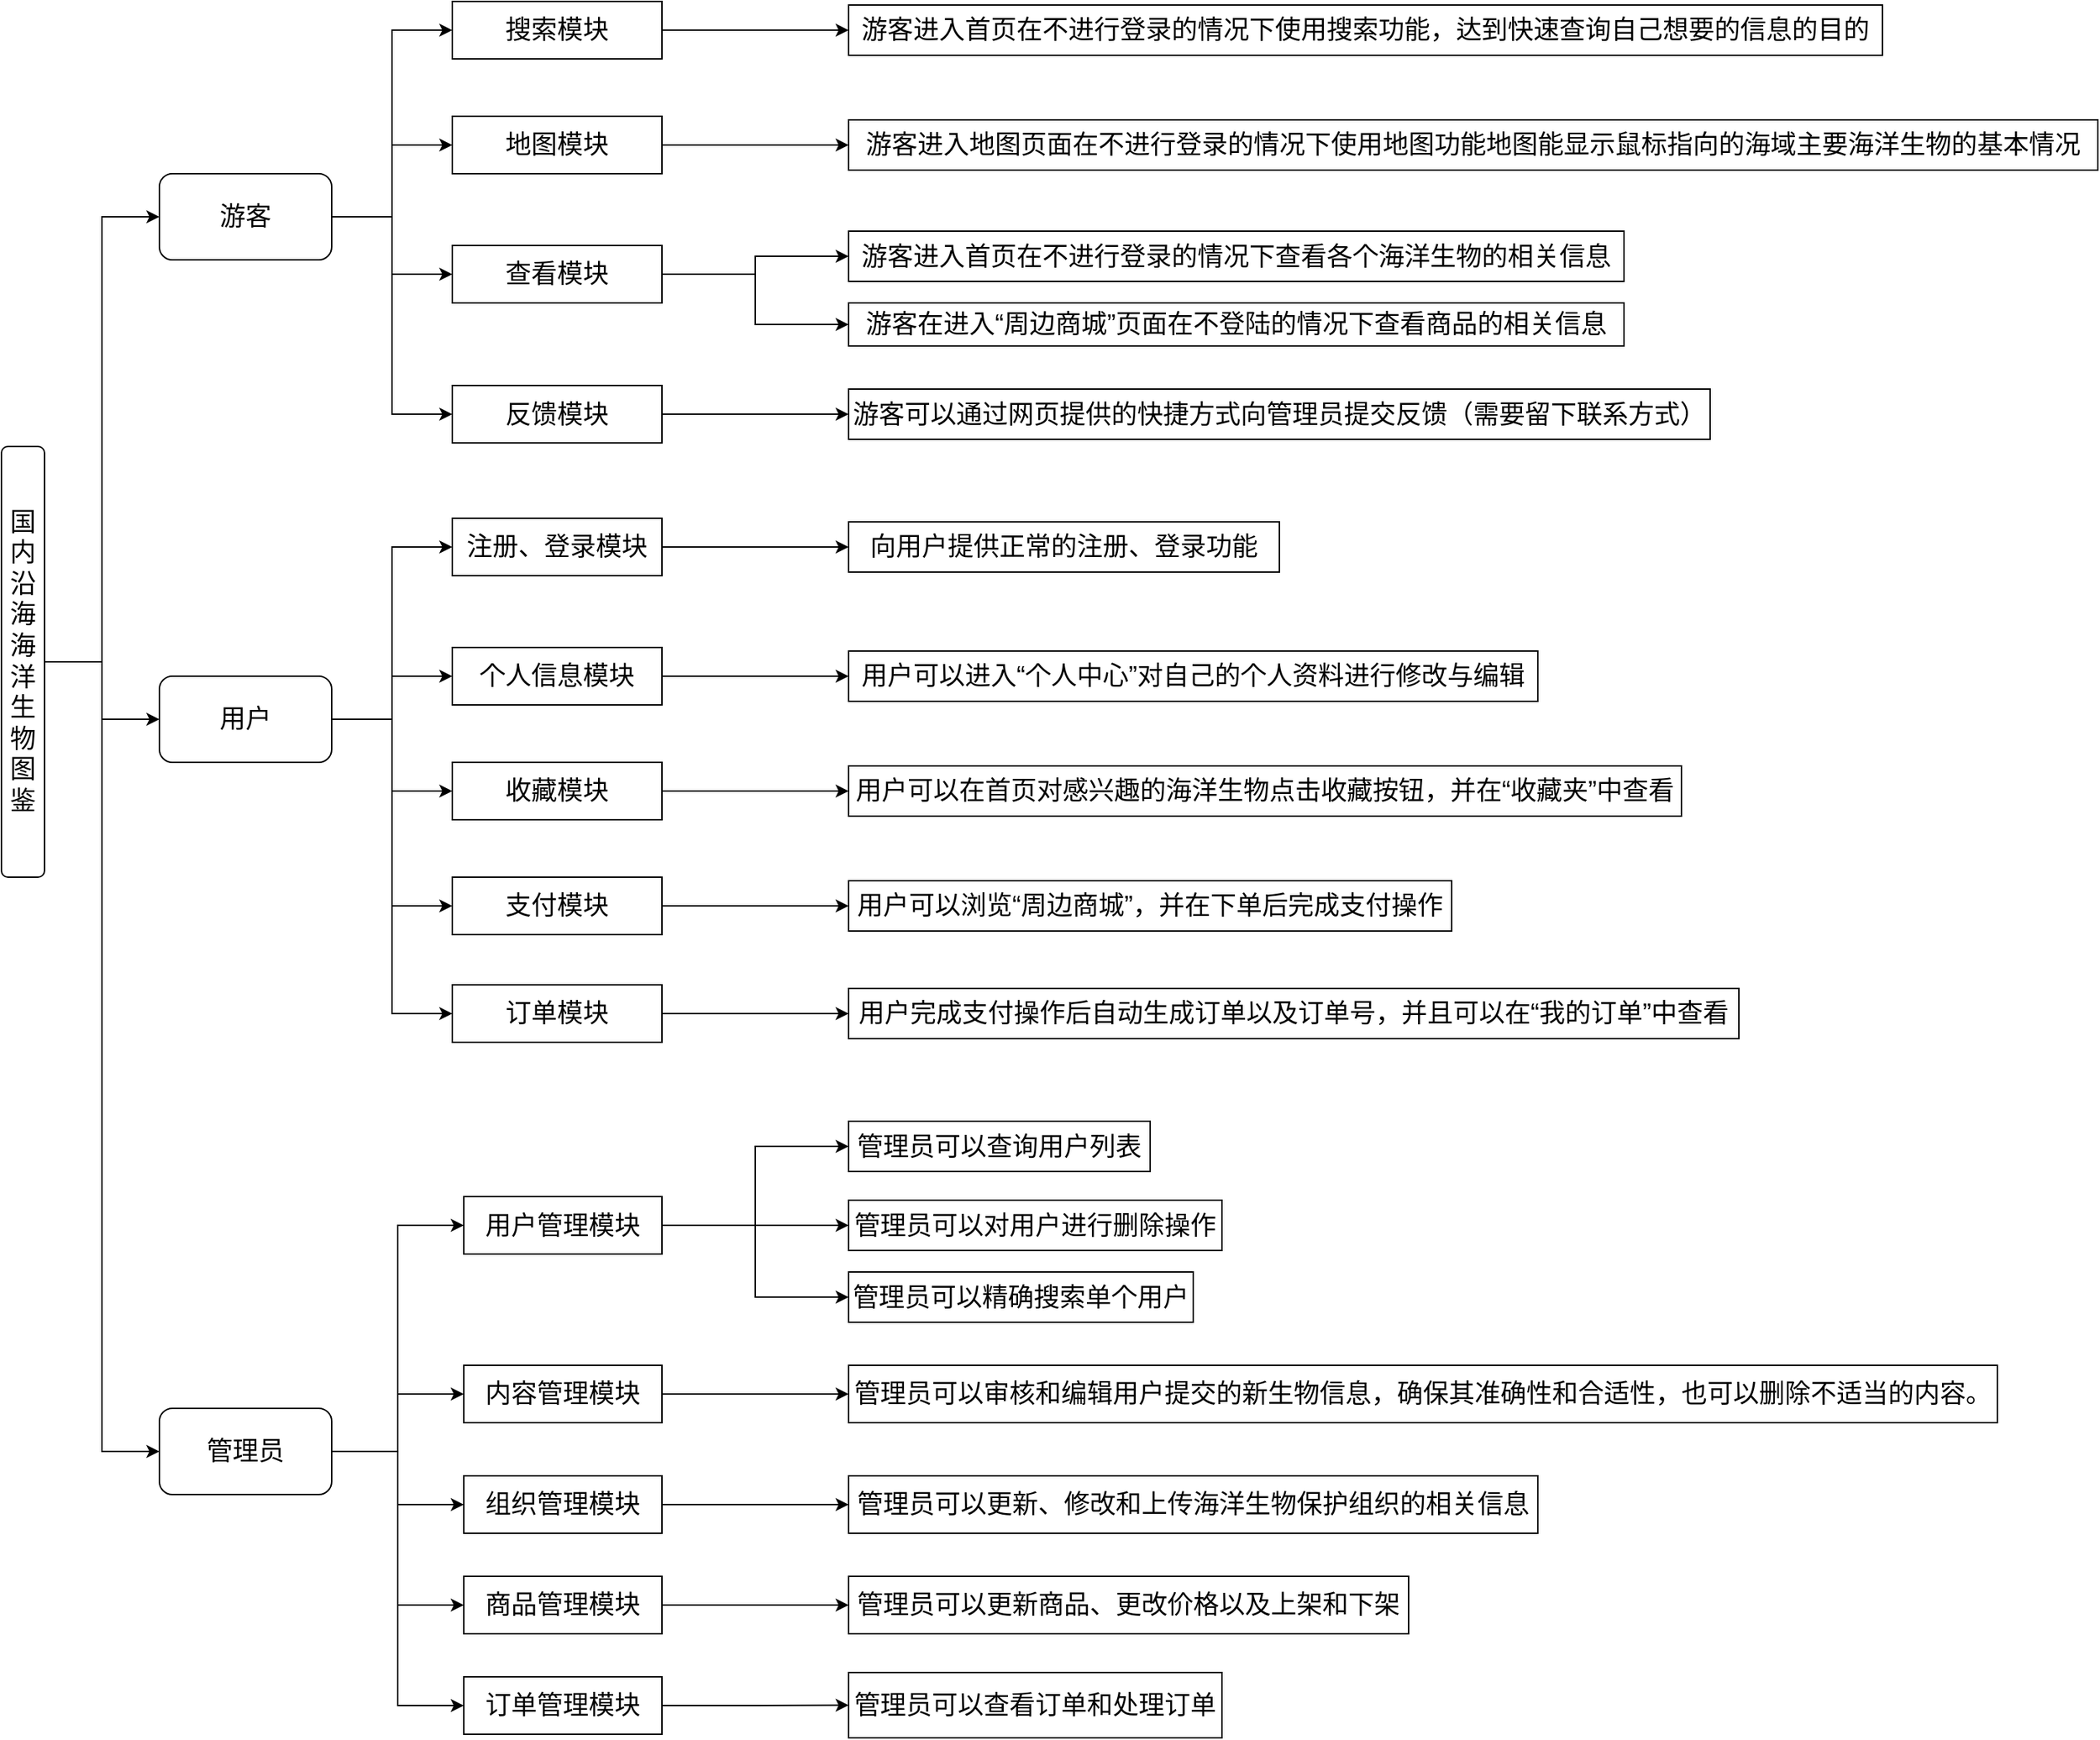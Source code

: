 <mxfile version="22.0.6" type="github">
  <diagram name="第 1 页" id="Q91m0AD_tdK-hl1R9hOg">
    <mxGraphModel dx="2331" dy="2218" grid="1" gridSize="10" guides="1" tooltips="1" connect="1" arrows="1" fold="1" page="1" pageScale="1" pageWidth="827" pageHeight="1169" math="0" shadow="0">
      <root>
        <mxCell id="0" />
        <mxCell id="1" parent="0" />
        <mxCell id="6JJsexCTwoEp7tPWQnmo-6" style="edgeStyle=orthogonalEdgeStyle;rounded=0;orthogonalLoop=1;jettySize=auto;html=1;exitX=1;exitY=0.5;exitDx=0;exitDy=0;entryX=0;entryY=0.5;entryDx=0;entryDy=0;" edge="1" parent="1" source="6JJsexCTwoEp7tPWQnmo-2" target="6JJsexCTwoEp7tPWQnmo-3">
          <mxGeometry relative="1" as="geometry" />
        </mxCell>
        <mxCell id="6JJsexCTwoEp7tPWQnmo-7" style="edgeStyle=orthogonalEdgeStyle;rounded=0;orthogonalLoop=1;jettySize=auto;html=1;exitX=1;exitY=0.5;exitDx=0;exitDy=0;entryX=0;entryY=0.5;entryDx=0;entryDy=0;" edge="1" parent="1" source="6JJsexCTwoEp7tPWQnmo-2" target="6JJsexCTwoEp7tPWQnmo-4">
          <mxGeometry relative="1" as="geometry" />
        </mxCell>
        <mxCell id="6JJsexCTwoEp7tPWQnmo-8" style="edgeStyle=orthogonalEdgeStyle;rounded=0;orthogonalLoop=1;jettySize=auto;html=1;exitX=1;exitY=0.5;exitDx=0;exitDy=0;entryX=0;entryY=0.5;entryDx=0;entryDy=0;" edge="1" parent="1" source="6JJsexCTwoEp7tPWQnmo-2" target="6JJsexCTwoEp7tPWQnmo-5">
          <mxGeometry relative="1" as="geometry" />
        </mxCell>
        <mxCell id="6JJsexCTwoEp7tPWQnmo-2" value="&lt;font style=&quot;font-size: 18px;&quot;&gt;国内沿海海洋生物图鉴&lt;/font&gt;" style="rounded=1;whiteSpace=wrap;html=1;" vertex="1" parent="1">
          <mxGeometry x="40" y="-190" width="30" height="300" as="geometry" />
        </mxCell>
        <mxCell id="6JJsexCTwoEp7tPWQnmo-22" style="edgeStyle=orthogonalEdgeStyle;rounded=0;orthogonalLoop=1;jettySize=auto;html=1;exitX=1;exitY=0.5;exitDx=0;exitDy=0;entryX=0;entryY=0.5;entryDx=0;entryDy=0;" edge="1" parent="1" source="6JJsexCTwoEp7tPWQnmo-3" target="6JJsexCTwoEp7tPWQnmo-10">
          <mxGeometry relative="1" as="geometry" />
        </mxCell>
        <mxCell id="6JJsexCTwoEp7tPWQnmo-23" style="edgeStyle=orthogonalEdgeStyle;rounded=0;orthogonalLoop=1;jettySize=auto;html=1;exitX=1;exitY=0.5;exitDx=0;exitDy=0;entryX=0;entryY=0.5;entryDx=0;entryDy=0;" edge="1" parent="1" source="6JJsexCTwoEp7tPWQnmo-3" target="6JJsexCTwoEp7tPWQnmo-11">
          <mxGeometry relative="1" as="geometry" />
        </mxCell>
        <mxCell id="6JJsexCTwoEp7tPWQnmo-24" style="edgeStyle=orthogonalEdgeStyle;rounded=0;orthogonalLoop=1;jettySize=auto;html=1;exitX=1;exitY=0.5;exitDx=0;exitDy=0;entryX=0;entryY=0.5;entryDx=0;entryDy=0;" edge="1" parent="1" source="6JJsexCTwoEp7tPWQnmo-3" target="6JJsexCTwoEp7tPWQnmo-12">
          <mxGeometry relative="1" as="geometry" />
        </mxCell>
        <mxCell id="6JJsexCTwoEp7tPWQnmo-25" style="edgeStyle=orthogonalEdgeStyle;rounded=0;orthogonalLoop=1;jettySize=auto;html=1;exitX=1;exitY=0.5;exitDx=0;exitDy=0;entryX=0;entryY=0.5;entryDx=0;entryDy=0;" edge="1" parent="1" source="6JJsexCTwoEp7tPWQnmo-3" target="6JJsexCTwoEp7tPWQnmo-13">
          <mxGeometry relative="1" as="geometry" />
        </mxCell>
        <mxCell id="6JJsexCTwoEp7tPWQnmo-3" value="&lt;font style=&quot;font-size: 18px;&quot;&gt;游客&lt;/font&gt;" style="rounded=1;whiteSpace=wrap;html=1;" vertex="1" parent="1">
          <mxGeometry x="150" y="-380" width="120" height="60" as="geometry" />
        </mxCell>
        <mxCell id="6JJsexCTwoEp7tPWQnmo-26" style="edgeStyle=orthogonalEdgeStyle;rounded=0;orthogonalLoop=1;jettySize=auto;html=1;exitX=1;exitY=0.5;exitDx=0;exitDy=0;entryX=0;entryY=0.5;entryDx=0;entryDy=0;" edge="1" parent="1" source="6JJsexCTwoEp7tPWQnmo-4" target="6JJsexCTwoEp7tPWQnmo-14">
          <mxGeometry relative="1" as="geometry" />
        </mxCell>
        <mxCell id="6JJsexCTwoEp7tPWQnmo-27" style="edgeStyle=orthogonalEdgeStyle;rounded=0;orthogonalLoop=1;jettySize=auto;html=1;exitX=1;exitY=0.5;exitDx=0;exitDy=0;entryX=0;entryY=0.5;entryDx=0;entryDy=0;" edge="1" parent="1" source="6JJsexCTwoEp7tPWQnmo-4" target="6JJsexCTwoEp7tPWQnmo-15">
          <mxGeometry relative="1" as="geometry" />
        </mxCell>
        <mxCell id="6JJsexCTwoEp7tPWQnmo-29" style="edgeStyle=orthogonalEdgeStyle;rounded=0;orthogonalLoop=1;jettySize=auto;html=1;exitX=1;exitY=0.5;exitDx=0;exitDy=0;entryX=0;entryY=0.5;entryDx=0;entryDy=0;" edge="1" parent="1" source="6JJsexCTwoEp7tPWQnmo-4" target="6JJsexCTwoEp7tPWQnmo-17">
          <mxGeometry relative="1" as="geometry" />
        </mxCell>
        <mxCell id="6JJsexCTwoEp7tPWQnmo-37" style="edgeStyle=orthogonalEdgeStyle;rounded=0;orthogonalLoop=1;jettySize=auto;html=1;exitX=1;exitY=0.5;exitDx=0;exitDy=0;entryX=0;entryY=0.5;entryDx=0;entryDy=0;" edge="1" parent="1" source="6JJsexCTwoEp7tPWQnmo-4" target="6JJsexCTwoEp7tPWQnmo-35">
          <mxGeometry relative="1" as="geometry" />
        </mxCell>
        <mxCell id="6JJsexCTwoEp7tPWQnmo-39" style="edgeStyle=orthogonalEdgeStyle;rounded=0;orthogonalLoop=1;jettySize=auto;html=1;exitX=1;exitY=0.5;exitDx=0;exitDy=0;entryX=0;entryY=0.5;entryDx=0;entryDy=0;" edge="1" parent="1" source="6JJsexCTwoEp7tPWQnmo-4" target="6JJsexCTwoEp7tPWQnmo-38">
          <mxGeometry relative="1" as="geometry" />
        </mxCell>
        <mxCell id="6JJsexCTwoEp7tPWQnmo-4" value="&lt;font style=&quot;font-size: 18px;&quot;&gt;用户&lt;/font&gt;" style="rounded=1;whiteSpace=wrap;html=1;" vertex="1" parent="1">
          <mxGeometry x="150" y="-30" width="120" height="60" as="geometry" />
        </mxCell>
        <mxCell id="6JJsexCTwoEp7tPWQnmo-30" style="edgeStyle=orthogonalEdgeStyle;rounded=0;orthogonalLoop=1;jettySize=auto;html=1;exitX=1;exitY=0.5;exitDx=0;exitDy=0;entryX=0;entryY=0.5;entryDx=0;entryDy=0;" edge="1" parent="1" source="6JJsexCTwoEp7tPWQnmo-5" target="6JJsexCTwoEp7tPWQnmo-18">
          <mxGeometry relative="1" as="geometry" />
        </mxCell>
        <mxCell id="6JJsexCTwoEp7tPWQnmo-31" style="edgeStyle=orthogonalEdgeStyle;rounded=0;orthogonalLoop=1;jettySize=auto;html=1;exitX=1;exitY=0.5;exitDx=0;exitDy=0;entryX=0;entryY=0.5;entryDx=0;entryDy=0;" edge="1" parent="1" source="6JJsexCTwoEp7tPWQnmo-5" target="6JJsexCTwoEp7tPWQnmo-19">
          <mxGeometry relative="1" as="geometry" />
        </mxCell>
        <mxCell id="6JJsexCTwoEp7tPWQnmo-32" style="edgeStyle=orthogonalEdgeStyle;rounded=0;orthogonalLoop=1;jettySize=auto;html=1;exitX=1;exitY=0.5;exitDx=0;exitDy=0;entryX=0;entryY=0.5;entryDx=0;entryDy=0;" edge="1" parent="1" source="6JJsexCTwoEp7tPWQnmo-5" target="6JJsexCTwoEp7tPWQnmo-20">
          <mxGeometry relative="1" as="geometry" />
        </mxCell>
        <mxCell id="6JJsexCTwoEp7tPWQnmo-33" style="edgeStyle=orthogonalEdgeStyle;rounded=0;orthogonalLoop=1;jettySize=auto;html=1;exitX=1;exitY=0.5;exitDx=0;exitDy=0;entryX=0;entryY=0.5;entryDx=0;entryDy=0;" edge="1" parent="1" source="6JJsexCTwoEp7tPWQnmo-5" target="6JJsexCTwoEp7tPWQnmo-21">
          <mxGeometry relative="1" as="geometry" />
        </mxCell>
        <mxCell id="6JJsexCTwoEp7tPWQnmo-41" style="edgeStyle=orthogonalEdgeStyle;rounded=0;orthogonalLoop=1;jettySize=auto;html=1;exitX=1;exitY=0.5;exitDx=0;exitDy=0;entryX=0;entryY=0.5;entryDx=0;entryDy=0;" edge="1" parent="1" source="6JJsexCTwoEp7tPWQnmo-5" target="6JJsexCTwoEp7tPWQnmo-40">
          <mxGeometry relative="1" as="geometry" />
        </mxCell>
        <mxCell id="6JJsexCTwoEp7tPWQnmo-5" value="&lt;font style=&quot;font-size: 18px;&quot;&gt;管理员&lt;/font&gt;" style="rounded=1;whiteSpace=wrap;html=1;" vertex="1" parent="1">
          <mxGeometry x="150" y="480" width="120" height="60" as="geometry" />
        </mxCell>
        <mxCell id="6JJsexCTwoEp7tPWQnmo-43" style="edgeStyle=orthogonalEdgeStyle;rounded=0;orthogonalLoop=1;jettySize=auto;html=1;exitX=1;exitY=0.5;exitDx=0;exitDy=0;entryX=0;entryY=0.5;entryDx=0;entryDy=0;" edge="1" parent="1" source="6JJsexCTwoEp7tPWQnmo-10" target="6JJsexCTwoEp7tPWQnmo-42">
          <mxGeometry relative="1" as="geometry" />
        </mxCell>
        <mxCell id="6JJsexCTwoEp7tPWQnmo-10" value="&lt;font style=&quot;font-size: 18px;&quot;&gt;搜索模块&lt;/font&gt;" style="rounded=0;whiteSpace=wrap;html=1;" vertex="1" parent="1">
          <mxGeometry x="354" y="-500" width="146" height="40" as="geometry" />
        </mxCell>
        <mxCell id="6JJsexCTwoEp7tPWQnmo-45" style="edgeStyle=orthogonalEdgeStyle;rounded=0;orthogonalLoop=1;jettySize=auto;html=1;exitX=1;exitY=0.5;exitDx=0;exitDy=0;entryX=0;entryY=0.5;entryDx=0;entryDy=0;" edge="1" parent="1" source="6JJsexCTwoEp7tPWQnmo-11" target="6JJsexCTwoEp7tPWQnmo-44">
          <mxGeometry relative="1" as="geometry" />
        </mxCell>
        <mxCell id="6JJsexCTwoEp7tPWQnmo-11" value="&lt;font style=&quot;font-size: 18px;&quot;&gt;地图模块&lt;/font&gt;" style="rounded=0;whiteSpace=wrap;html=1;" vertex="1" parent="1">
          <mxGeometry x="354" y="-420" width="146" height="40" as="geometry" />
        </mxCell>
        <mxCell id="6JJsexCTwoEp7tPWQnmo-47" style="edgeStyle=orthogonalEdgeStyle;rounded=0;orthogonalLoop=1;jettySize=auto;html=1;exitX=1;exitY=0.5;exitDx=0;exitDy=0;" edge="1" parent="1" source="6JJsexCTwoEp7tPWQnmo-12" target="6JJsexCTwoEp7tPWQnmo-46">
          <mxGeometry relative="1" as="geometry" />
        </mxCell>
        <mxCell id="6JJsexCTwoEp7tPWQnmo-76" style="edgeStyle=orthogonalEdgeStyle;rounded=0;orthogonalLoop=1;jettySize=auto;html=1;exitX=1;exitY=0.5;exitDx=0;exitDy=0;entryX=0;entryY=0.5;entryDx=0;entryDy=0;" edge="1" parent="1" source="6JJsexCTwoEp7tPWQnmo-12" target="6JJsexCTwoEp7tPWQnmo-75">
          <mxGeometry relative="1" as="geometry" />
        </mxCell>
        <mxCell id="6JJsexCTwoEp7tPWQnmo-12" value="&lt;font style=&quot;font-size: 18px;&quot;&gt;查看模块&lt;/font&gt;" style="rounded=0;whiteSpace=wrap;html=1;" vertex="1" parent="1">
          <mxGeometry x="354" y="-330" width="146" height="40" as="geometry" />
        </mxCell>
        <mxCell id="6JJsexCTwoEp7tPWQnmo-49" style="edgeStyle=orthogonalEdgeStyle;rounded=0;orthogonalLoop=1;jettySize=auto;html=1;exitX=1;exitY=0.5;exitDx=0;exitDy=0;entryX=0;entryY=0.5;entryDx=0;entryDy=0;" edge="1" parent="1" source="6JJsexCTwoEp7tPWQnmo-13" target="6JJsexCTwoEp7tPWQnmo-48">
          <mxGeometry relative="1" as="geometry" />
        </mxCell>
        <mxCell id="6JJsexCTwoEp7tPWQnmo-13" value="&lt;font style=&quot;font-size: 18px;&quot;&gt;反馈模块&lt;/font&gt;" style="rounded=0;whiteSpace=wrap;html=1;" vertex="1" parent="1">
          <mxGeometry x="354" y="-232.5" width="146" height="40" as="geometry" />
        </mxCell>
        <mxCell id="6JJsexCTwoEp7tPWQnmo-51" style="edgeStyle=orthogonalEdgeStyle;rounded=0;orthogonalLoop=1;jettySize=auto;html=1;exitX=1;exitY=0.5;exitDx=0;exitDy=0;entryX=0;entryY=0.5;entryDx=0;entryDy=0;" edge="1" parent="1" source="6JJsexCTwoEp7tPWQnmo-14" target="6JJsexCTwoEp7tPWQnmo-50">
          <mxGeometry relative="1" as="geometry" />
        </mxCell>
        <mxCell id="6JJsexCTwoEp7tPWQnmo-14" value="&lt;font style=&quot;font-size: 18px;&quot;&gt;注册、登录模块&lt;/font&gt;" style="rounded=0;whiteSpace=wrap;html=1;" vertex="1" parent="1">
          <mxGeometry x="354" y="-140" width="146" height="40" as="geometry" />
        </mxCell>
        <mxCell id="6JJsexCTwoEp7tPWQnmo-54" style="edgeStyle=orthogonalEdgeStyle;rounded=0;orthogonalLoop=1;jettySize=auto;html=1;exitX=1;exitY=0.5;exitDx=0;exitDy=0;entryX=0;entryY=0.5;entryDx=0;entryDy=0;" edge="1" parent="1" source="6JJsexCTwoEp7tPWQnmo-15" target="6JJsexCTwoEp7tPWQnmo-52">
          <mxGeometry relative="1" as="geometry" />
        </mxCell>
        <mxCell id="6JJsexCTwoEp7tPWQnmo-15" value="&lt;font style=&quot;font-size: 18px;&quot;&gt;个人信息模块&lt;/font&gt;" style="rounded=0;whiteSpace=wrap;html=1;" vertex="1" parent="1">
          <mxGeometry x="354" y="-50" width="146" height="40" as="geometry" />
        </mxCell>
        <mxCell id="6JJsexCTwoEp7tPWQnmo-58" style="edgeStyle=orthogonalEdgeStyle;rounded=0;orthogonalLoop=1;jettySize=auto;html=1;exitX=1;exitY=0.5;exitDx=0;exitDy=0;entryX=0;entryY=0.5;entryDx=0;entryDy=0;" edge="1" parent="1" source="6JJsexCTwoEp7tPWQnmo-17" target="6JJsexCTwoEp7tPWQnmo-55">
          <mxGeometry relative="1" as="geometry" />
        </mxCell>
        <mxCell id="6JJsexCTwoEp7tPWQnmo-17" value="&lt;font style=&quot;font-size: 18px;&quot;&gt;收藏模块&lt;/font&gt;" style="rounded=0;whiteSpace=wrap;html=1;" vertex="1" parent="1">
          <mxGeometry x="354" y="30" width="146" height="40" as="geometry" />
        </mxCell>
        <mxCell id="6JJsexCTwoEp7tPWQnmo-80" style="edgeStyle=orthogonalEdgeStyle;rounded=0;orthogonalLoop=1;jettySize=auto;html=1;exitX=1;exitY=0.5;exitDx=0;exitDy=0;entryX=0;entryY=0.5;entryDx=0;entryDy=0;" edge="1" parent="1" source="6JJsexCTwoEp7tPWQnmo-18" target="6JJsexCTwoEp7tPWQnmo-77">
          <mxGeometry relative="1" as="geometry" />
        </mxCell>
        <mxCell id="6JJsexCTwoEp7tPWQnmo-81" style="edgeStyle=orthogonalEdgeStyle;rounded=0;orthogonalLoop=1;jettySize=auto;html=1;exitX=1;exitY=0.5;exitDx=0;exitDy=0;entryX=0;entryY=0.5;entryDx=0;entryDy=0;" edge="1" parent="1" source="6JJsexCTwoEp7tPWQnmo-18" target="6JJsexCTwoEp7tPWQnmo-78">
          <mxGeometry relative="1" as="geometry" />
        </mxCell>
        <mxCell id="6JJsexCTwoEp7tPWQnmo-82" style="edgeStyle=orthogonalEdgeStyle;rounded=0;orthogonalLoop=1;jettySize=auto;html=1;exitX=1;exitY=0.5;exitDx=0;exitDy=0;entryX=0;entryY=0.5;entryDx=0;entryDy=0;" edge="1" parent="1" source="6JJsexCTwoEp7tPWQnmo-18" target="6JJsexCTwoEp7tPWQnmo-79">
          <mxGeometry relative="1" as="geometry" />
        </mxCell>
        <mxCell id="6JJsexCTwoEp7tPWQnmo-18" value="&lt;font style=&quot;font-size: 18px;&quot;&gt;用户管理模块&lt;/font&gt;" style="rounded=0;whiteSpace=wrap;html=1;" vertex="1" parent="1">
          <mxGeometry x="362" y="332.5" width="138" height="40" as="geometry" />
        </mxCell>
        <mxCell id="6JJsexCTwoEp7tPWQnmo-69" style="edgeStyle=orthogonalEdgeStyle;rounded=0;orthogonalLoop=1;jettySize=auto;html=1;exitX=1;exitY=0.5;exitDx=0;exitDy=0;entryX=0;entryY=0.5;entryDx=0;entryDy=0;" edge="1" parent="1" source="6JJsexCTwoEp7tPWQnmo-19" target="6JJsexCTwoEp7tPWQnmo-63">
          <mxGeometry relative="1" as="geometry" />
        </mxCell>
        <mxCell id="6JJsexCTwoEp7tPWQnmo-19" value="&lt;font style=&quot;font-size: 18px;&quot;&gt;内容管理模块&lt;/font&gt;" style="rounded=0;whiteSpace=wrap;html=1;" vertex="1" parent="1">
          <mxGeometry x="362" y="450" width="138" height="40" as="geometry" />
        </mxCell>
        <mxCell id="6JJsexCTwoEp7tPWQnmo-68" style="edgeStyle=orthogonalEdgeStyle;rounded=0;orthogonalLoop=1;jettySize=auto;html=1;exitX=1;exitY=0.5;exitDx=0;exitDy=0;entryX=0;entryY=0.5;entryDx=0;entryDy=0;" edge="1" parent="1" source="6JJsexCTwoEp7tPWQnmo-20" target="6JJsexCTwoEp7tPWQnmo-64">
          <mxGeometry relative="1" as="geometry" />
        </mxCell>
        <mxCell id="6JJsexCTwoEp7tPWQnmo-20" value="&lt;font style=&quot;font-size: 18px;&quot;&gt;组织管理模块&lt;/font&gt;" style="rounded=0;whiteSpace=wrap;html=1;" vertex="1" parent="1">
          <mxGeometry x="362" y="527" width="138" height="40" as="geometry" />
        </mxCell>
        <mxCell id="6JJsexCTwoEp7tPWQnmo-70" style="edgeStyle=orthogonalEdgeStyle;rounded=0;orthogonalLoop=1;jettySize=auto;html=1;exitX=1;exitY=0.5;exitDx=0;exitDy=0;entryX=0;entryY=0.5;entryDx=0;entryDy=0;" edge="1" parent="1" source="6JJsexCTwoEp7tPWQnmo-21" target="6JJsexCTwoEp7tPWQnmo-65">
          <mxGeometry relative="1" as="geometry" />
        </mxCell>
        <mxCell id="6JJsexCTwoEp7tPWQnmo-21" value="&lt;font style=&quot;font-size: 18px;&quot;&gt;商品管理模块&lt;/font&gt;" style="rounded=0;whiteSpace=wrap;html=1;" vertex="1" parent="1">
          <mxGeometry x="362" y="597" width="138" height="40" as="geometry" />
        </mxCell>
        <mxCell id="6JJsexCTwoEp7tPWQnmo-59" style="edgeStyle=orthogonalEdgeStyle;rounded=0;orthogonalLoop=1;jettySize=auto;html=1;exitX=1;exitY=0.5;exitDx=0;exitDy=0;entryX=0;entryY=0.5;entryDx=0;entryDy=0;" edge="1" parent="1" source="6JJsexCTwoEp7tPWQnmo-35" target="6JJsexCTwoEp7tPWQnmo-56">
          <mxGeometry relative="1" as="geometry" />
        </mxCell>
        <mxCell id="6JJsexCTwoEp7tPWQnmo-35" value="&lt;font style=&quot;font-size: 18px;&quot;&gt;支付模块&lt;/font&gt;" style="rounded=0;whiteSpace=wrap;html=1;" vertex="1" parent="1">
          <mxGeometry x="354" y="110" width="146" height="40" as="geometry" />
        </mxCell>
        <mxCell id="6JJsexCTwoEp7tPWQnmo-73" style="edgeStyle=orthogonalEdgeStyle;rounded=0;orthogonalLoop=1;jettySize=auto;html=1;exitX=1;exitY=0.5;exitDx=0;exitDy=0;entryX=0;entryY=0.5;entryDx=0;entryDy=0;" edge="1" parent="1" source="6JJsexCTwoEp7tPWQnmo-38" target="6JJsexCTwoEp7tPWQnmo-72">
          <mxGeometry relative="1" as="geometry" />
        </mxCell>
        <mxCell id="6JJsexCTwoEp7tPWQnmo-38" value="&lt;font style=&quot;font-size: 18px;&quot;&gt;订单模块&lt;/font&gt;" style="rounded=0;whiteSpace=wrap;html=1;" vertex="1" parent="1">
          <mxGeometry x="354" y="185" width="146" height="40" as="geometry" />
        </mxCell>
        <mxCell id="6JJsexCTwoEp7tPWQnmo-71" style="edgeStyle=orthogonalEdgeStyle;rounded=0;orthogonalLoop=1;jettySize=auto;html=1;exitX=1;exitY=0.5;exitDx=0;exitDy=0;entryX=0;entryY=0.5;entryDx=0;entryDy=0;" edge="1" parent="1" source="6JJsexCTwoEp7tPWQnmo-40" target="6JJsexCTwoEp7tPWQnmo-66">
          <mxGeometry relative="1" as="geometry" />
        </mxCell>
        <mxCell id="6JJsexCTwoEp7tPWQnmo-40" value="&lt;font style=&quot;font-size: 18px;&quot;&gt;订单管理模块&lt;/font&gt;" style="rounded=0;whiteSpace=wrap;html=1;" vertex="1" parent="1">
          <mxGeometry x="362" y="667" width="138" height="40" as="geometry" />
        </mxCell>
        <mxCell id="6JJsexCTwoEp7tPWQnmo-42" value="&lt;font style=&quot;font-size: 18px;&quot;&gt;游客进入首页在不进行登录的情况下使用搜索功能，达到快速查询自己想要的信息的目的&lt;/font&gt;" style="rounded=0;whiteSpace=wrap;html=1;" vertex="1" parent="1">
          <mxGeometry x="630" y="-497.5" width="720" height="35" as="geometry" />
        </mxCell>
        <mxCell id="6JJsexCTwoEp7tPWQnmo-44" value="&lt;font style=&quot;font-size: 18px;&quot;&gt;游客进入地图页面在不进行登录的情况下使用地图功能地图能显示鼠标指向的海域主要海洋生物的基本情况&lt;/font&gt;" style="rounded=0;whiteSpace=wrap;html=1;" vertex="1" parent="1">
          <mxGeometry x="630" y="-417.5" width="870" height="35" as="geometry" />
        </mxCell>
        <mxCell id="6JJsexCTwoEp7tPWQnmo-46" value="&lt;font style=&quot;font-size: 18px;&quot;&gt;游客进入首页在不进行登录的情况下查看各个海洋生物的相关信息&lt;br&gt;&lt;/font&gt;" style="rounded=0;whiteSpace=wrap;html=1;" vertex="1" parent="1">
          <mxGeometry x="630" y="-340" width="540" height="35" as="geometry" />
        </mxCell>
        <mxCell id="6JJsexCTwoEp7tPWQnmo-48" value="&lt;font style=&quot;font-size: 18px;&quot;&gt;游客可以通过网页提供的快捷方式向管理员提交反馈（需要留下联系方式）&lt;br&gt;&lt;/font&gt;" style="rounded=0;whiteSpace=wrap;html=1;" vertex="1" parent="1">
          <mxGeometry x="630" y="-230" width="600" height="35" as="geometry" />
        </mxCell>
        <mxCell id="6JJsexCTwoEp7tPWQnmo-50" value="&lt;font style=&quot;font-size: 18px;&quot;&gt;向用户提供正常的注册、登录功能&lt;br&gt;&lt;/font&gt;" style="rounded=0;whiteSpace=wrap;html=1;" vertex="1" parent="1">
          <mxGeometry x="630" y="-137.5" width="300" height="35" as="geometry" />
        </mxCell>
        <mxCell id="6JJsexCTwoEp7tPWQnmo-52" value="&lt;font style=&quot;font-size: 18px;&quot;&gt;用户可以进入“个人中心”对自己的个人资料进行修改与编辑&lt;br&gt;&lt;/font&gt;" style="rounded=0;whiteSpace=wrap;html=1;" vertex="1" parent="1">
          <mxGeometry x="630" y="-47.5" width="480" height="35" as="geometry" />
        </mxCell>
        <mxCell id="6JJsexCTwoEp7tPWQnmo-55" value="&lt;font style=&quot;font-size: 18px;&quot;&gt;用户可以在首页对感兴趣的海洋生物点击收藏按钮，并在“收藏夹”中查看&lt;br&gt;&lt;/font&gt;" style="rounded=0;whiteSpace=wrap;html=1;" vertex="1" parent="1">
          <mxGeometry x="630" y="32.5" width="580" height="35" as="geometry" />
        </mxCell>
        <mxCell id="6JJsexCTwoEp7tPWQnmo-56" value="&lt;font style=&quot;font-size: 18px;&quot;&gt;用户可以浏览“周边商城”，并在下单后完成支付操作&lt;br&gt;&lt;/font&gt;" style="rounded=0;whiteSpace=wrap;html=1;" vertex="1" parent="1">
          <mxGeometry x="630" y="112.5" width="420" height="35" as="geometry" />
        </mxCell>
        <mxCell id="6JJsexCTwoEp7tPWQnmo-63" value="&lt;font style=&quot;font-size: 18px;&quot;&gt;管理员可以审核和编辑用户提交的新生物信息，确保其准确性和合适性，也可以删除不适当的内容。&lt;br&gt;&lt;/font&gt;" style="rounded=0;whiteSpace=wrap;html=1;" vertex="1" parent="1">
          <mxGeometry x="630" y="450" width="800" height="40" as="geometry" />
        </mxCell>
        <mxCell id="6JJsexCTwoEp7tPWQnmo-64" value="&lt;font style=&quot;font-size: 18px;&quot;&gt;管理员可以更新、修改和上传海洋生物保护组织的相关信息&lt;br&gt;&lt;/font&gt;" style="rounded=0;whiteSpace=wrap;html=1;" vertex="1" parent="1">
          <mxGeometry x="630" y="527" width="480" height="40" as="geometry" />
        </mxCell>
        <mxCell id="6JJsexCTwoEp7tPWQnmo-65" value="&lt;font style=&quot;font-size: 18px;&quot;&gt;管理员可以更新商品、更改价格以及上架和下架&lt;br&gt;&lt;/font&gt;" style="rounded=0;whiteSpace=wrap;html=1;" vertex="1" parent="1">
          <mxGeometry x="630" y="597" width="390" height="40" as="geometry" />
        </mxCell>
        <mxCell id="6JJsexCTwoEp7tPWQnmo-66" value="&lt;font style=&quot;font-size: 18px;&quot;&gt;管理员可以查看订单和处理订单&lt;br&gt;&lt;/font&gt;" style="rounded=0;whiteSpace=wrap;html=1;" vertex="1" parent="1">
          <mxGeometry x="630" y="664" width="260" height="45.5" as="geometry" />
        </mxCell>
        <mxCell id="6JJsexCTwoEp7tPWQnmo-72" value="&lt;font style=&quot;font-size: 18px;&quot;&gt;用户完成支付操作后自动生成订单以及订单号，并且可以在“我的订单”中查看&lt;br&gt;&lt;/font&gt;" style="rounded=0;whiteSpace=wrap;html=1;" vertex="1" parent="1">
          <mxGeometry x="630" y="187.5" width="620" height="35" as="geometry" />
        </mxCell>
        <mxCell id="6JJsexCTwoEp7tPWQnmo-75" value="&lt;font style=&quot;font-size: 18px;&quot;&gt;游客在进入“周边商城”页面在不登陆的情况下查看商品的相关信息&lt;/font&gt;" style="rounded=0;whiteSpace=wrap;html=1;" vertex="1" parent="1">
          <mxGeometry x="630" y="-290" width="540" height="30" as="geometry" />
        </mxCell>
        <mxCell id="6JJsexCTwoEp7tPWQnmo-77" value="&lt;font style=&quot;font-size: 18px;&quot;&gt;管理员可以查询用户列表&lt;br&gt;&lt;/font&gt;" style="rounded=0;whiteSpace=wrap;html=1;" vertex="1" parent="1">
          <mxGeometry x="630" y="280" width="210" height="35" as="geometry" />
        </mxCell>
        <mxCell id="6JJsexCTwoEp7tPWQnmo-78" value="&lt;font style=&quot;font-size: 18px;&quot;&gt;管理员可以对用户进行删除操作&lt;br&gt;&lt;/font&gt;" style="rounded=0;whiteSpace=wrap;html=1;" vertex="1" parent="1">
          <mxGeometry x="630" y="335" width="260" height="35" as="geometry" />
        </mxCell>
        <mxCell id="6JJsexCTwoEp7tPWQnmo-79" value="&lt;font style=&quot;font-size: 18px;&quot;&gt;管理员可以精确搜索单个用户&lt;br&gt;&lt;/font&gt;" style="rounded=0;whiteSpace=wrap;html=1;" vertex="1" parent="1">
          <mxGeometry x="630" y="385" width="240" height="35" as="geometry" />
        </mxCell>
      </root>
    </mxGraphModel>
  </diagram>
</mxfile>

